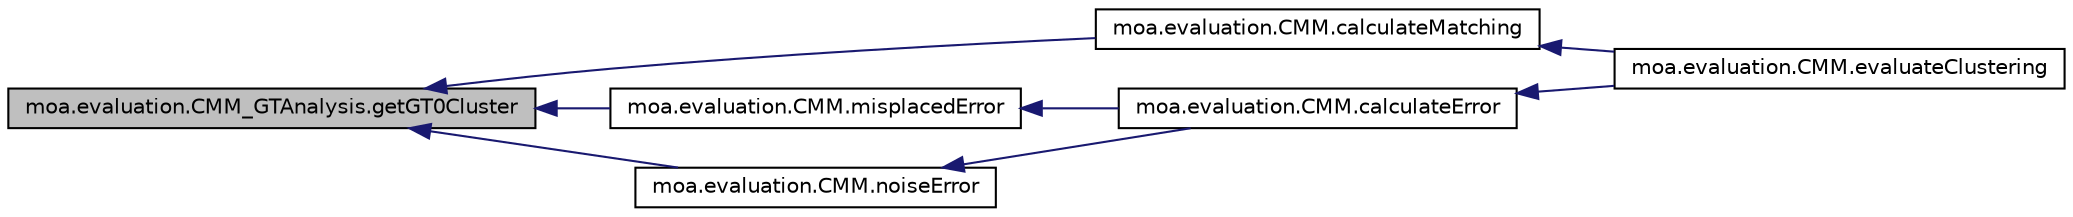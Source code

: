 digraph G
{
  edge [fontname="Helvetica",fontsize="10",labelfontname="Helvetica",labelfontsize="10"];
  node [fontname="Helvetica",fontsize="10",shape=record];
  rankdir=LR;
  Node1 [label="moa.evaluation.CMM_GTAnalysis.getGT0Cluster",height=0.2,width=0.4,color="black", fillcolor="grey75", style="filled" fontcolor="black"];
  Node1 -> Node2 [dir=back,color="midnightblue",fontsize="10",style="solid",fontname="Helvetica"];
  Node2 [label="moa.evaluation.CMM.calculateMatching",height=0.2,width=0.4,color="black", fillcolor="white", style="filled",URL="$classmoa_1_1evaluation_1_1CMM.html#aba1a33c0add6c87676c79092269a78f0",tooltip="calculates the CMM specific matching between found clusters and ground truth clusters..."];
  Node2 -> Node3 [dir=back,color="midnightblue",fontsize="10",style="solid",fontname="Helvetica"];
  Node3 [label="moa.evaluation.CMM.evaluateClustering",height=0.2,width=0.4,color="black", fillcolor="white", style="filled",URL="$classmoa_1_1evaluation_1_1CMM.html#a10e5730f04b5d05fa6eedfbeb6a737a2"];
  Node1 -> Node4 [dir=back,color="midnightblue",fontsize="10",style="solid",fontname="Helvetica"];
  Node4 [label="moa.evaluation.CMM.misplacedError",height=0.2,width=0.4,color="black", fillcolor="white", style="filled",URL="$classmoa_1_1evaluation_1_1CMM.html#a6ffba3d0864ff59b4c30f1c2b00dadbb"];
  Node4 -> Node5 [dir=back,color="midnightblue",fontsize="10",style="solid",fontname="Helvetica"];
  Node5 [label="moa.evaluation.CMM.calculateError",height=0.2,width=0.4,color="black", fillcolor="white", style="filled",URL="$classmoa_1_1evaluation_1_1CMM.html#a62a625febc2e6b48e955a6e9b75ec410",tooltip="Calculate the actual error values."];
  Node5 -> Node3 [dir=back,color="midnightblue",fontsize="10",style="solid",fontname="Helvetica"];
  Node1 -> Node6 [dir=back,color="midnightblue",fontsize="10",style="solid",fontname="Helvetica"];
  Node6 [label="moa.evaluation.CMM.noiseError",height=0.2,width=0.4,color="black", fillcolor="white", style="filled",URL="$classmoa_1_1evaluation_1_1CMM.html#a9e80b0a7b022dd7630aa29d7b30fd7b8"];
  Node6 -> Node5 [dir=back,color="midnightblue",fontsize="10",style="solid",fontname="Helvetica"];
}
